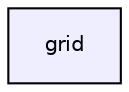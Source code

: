 digraph "grid" {
  compound=true
  node [ fontsize="10", fontname="Helvetica"];
  edge [ labelfontsize="10", labelfontname="Helvetica"];
  dir_1db9cad572b3a75942d0027a72fea609 [shape=box, label="grid", style="filled", fillcolor="#eeeeff", pencolor="black", URL="dir_1db9cad572b3a75942d0027a72fea609.html"];
}

